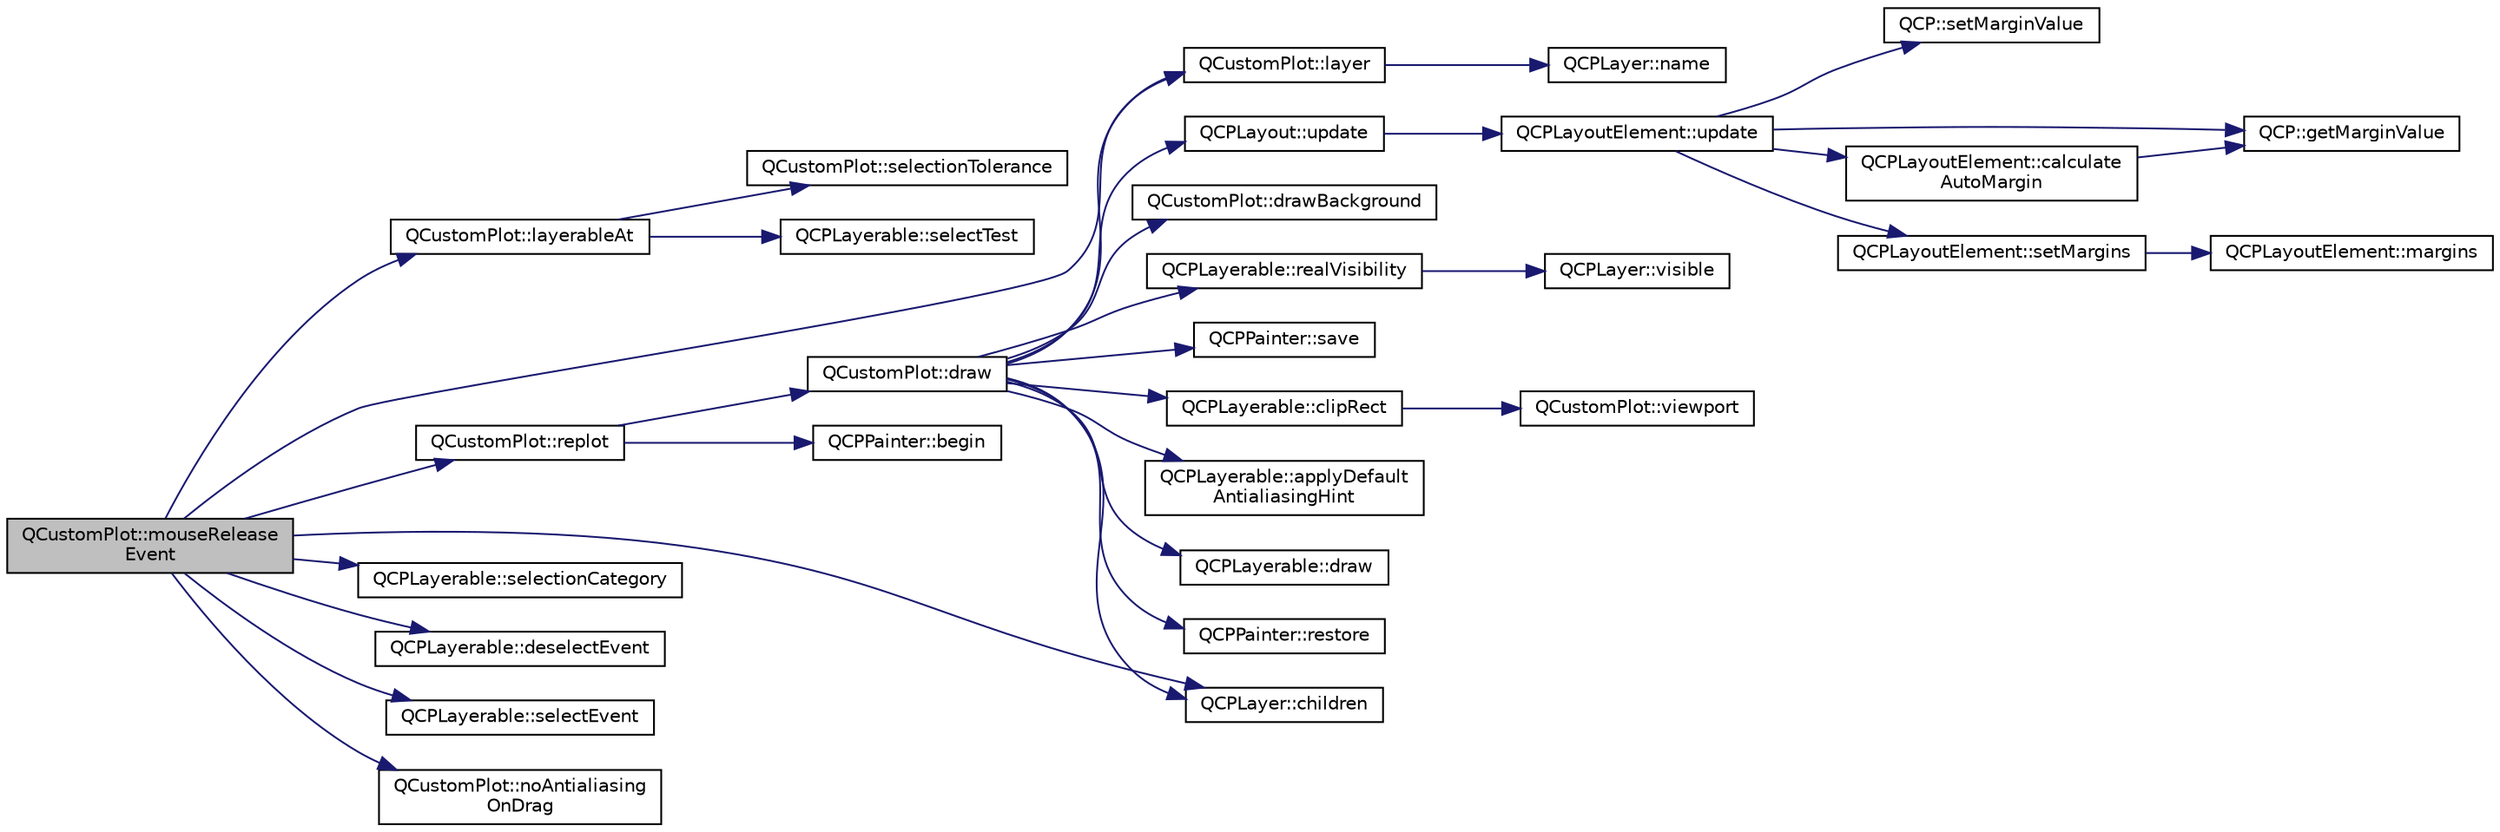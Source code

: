 digraph "QCustomPlot::mouseReleaseEvent"
{
  edge [fontname="Helvetica",fontsize="10",labelfontname="Helvetica",labelfontsize="10"];
  node [fontname="Helvetica",fontsize="10",shape=record];
  rankdir="LR";
  Node1 [label="QCustomPlot::mouseRelease\lEvent",height=0.2,width=0.4,color="black", fillcolor="grey75", style="filled", fontcolor="black"];
  Node1 -> Node2 [color="midnightblue",fontsize="10",style="solid",fontname="Helvetica"];
  Node2 [label="QCustomPlot::layerableAt",height=0.2,width=0.4,color="black", fillcolor="white", style="filled",URL="$class_q_custom_plot.html#a3fffd1d8364f657482ae985e0b5aa028"];
  Node2 -> Node3 [color="midnightblue",fontsize="10",style="solid",fontname="Helvetica"];
  Node3 [label="QCustomPlot::selectionTolerance",height=0.2,width=0.4,color="black", fillcolor="white", style="filled",URL="$class_q_custom_plot.html#a7b738074c75e80070ef6a10263c6cd69"];
  Node2 -> Node4 [color="midnightblue",fontsize="10",style="solid",fontname="Helvetica"];
  Node4 [label="QCPLayerable::selectTest",height=0.2,width=0.4,color="black", fillcolor="white", style="filled",URL="$class_q_c_p_layerable.html#a4001c4d0dfec55598efa4d531f2179a9"];
  Node1 -> Node5 [color="midnightblue",fontsize="10",style="solid",fontname="Helvetica"];
  Node5 [label="QCustomPlot::layer",height=0.2,width=0.4,color="black", fillcolor="white", style="filled",URL="$class_q_custom_plot.html#aac492da01782820454e9136a8db28182"];
  Node5 -> Node6 [color="midnightblue",fontsize="10",style="solid",fontname="Helvetica"];
  Node6 [label="QCPLayer::name",height=0.2,width=0.4,color="black", fillcolor="white", style="filled",URL="$class_q_c_p_layer.html#a96ebd1e436f3813938cb9cd4a59a60be"];
  Node1 -> Node7 [color="midnightblue",fontsize="10",style="solid",fontname="Helvetica"];
  Node7 [label="QCPLayer::children",height=0.2,width=0.4,color="black", fillcolor="white", style="filled",URL="$class_q_c_p_layer.html#a94c2f0100e48cefad2de8fe0fbb03c27"];
  Node1 -> Node8 [color="midnightblue",fontsize="10",style="solid",fontname="Helvetica"];
  Node8 [label="QCPLayerable::selectionCategory",height=0.2,width=0.4,color="black", fillcolor="white", style="filled",URL="$class_q_c_p_layerable.html#aa4035e586b7f317a06ba7e74e242a5ea"];
  Node1 -> Node9 [color="midnightblue",fontsize="10",style="solid",fontname="Helvetica"];
  Node9 [label="QCPLayerable::deselectEvent",height=0.2,width=0.4,color="black", fillcolor="white", style="filled",URL="$class_q_c_p_layerable.html#ae546370644a5551c76af739afc008bee"];
  Node1 -> Node10 [color="midnightblue",fontsize="10",style="solid",fontname="Helvetica"];
  Node10 [label="QCPLayerable::selectEvent",height=0.2,width=0.4,color="black", fillcolor="white", style="filled",URL="$class_q_c_p_layerable.html#a7498c2d0d081cf7cad0fb3bb93aa0e91"];
  Node1 -> Node11 [color="midnightblue",fontsize="10",style="solid",fontname="Helvetica"];
  Node11 [label="QCustomPlot::noAntialiasing\lOnDrag",height=0.2,width=0.4,color="black", fillcolor="white", style="filled",URL="$class_q_custom_plot.html#ae07f2895a34d13a97a10cae4d8e17a36"];
  Node1 -> Node12 [color="midnightblue",fontsize="10",style="solid",fontname="Helvetica"];
  Node12 [label="QCustomPlot::replot",height=0.2,width=0.4,color="black", fillcolor="white", style="filled",URL="$class_q_custom_plot.html#a606fd384b2a637ce2c24899bcbde77d6"];
  Node12 -> Node13 [color="midnightblue",fontsize="10",style="solid",fontname="Helvetica"];
  Node13 [label="QCPPainter::begin",height=0.2,width=0.4,color="black", fillcolor="white", style="filled",URL="$class_q_c_p_painter.html#a0a41146ccd619dceab6e25ec7b46b044"];
  Node12 -> Node14 [color="midnightblue",fontsize="10",style="solid",fontname="Helvetica"];
  Node14 [label="QCustomPlot::draw",height=0.2,width=0.4,color="black", fillcolor="white", style="filled",URL="$class_q_custom_plot.html#ad7a7d878bf050f101a43008e7d8fdb52"];
  Node14 -> Node15 [color="midnightblue",fontsize="10",style="solid",fontname="Helvetica"];
  Node15 [label="QCPLayout::update",height=0.2,width=0.4,color="black", fillcolor="white", style="filled",URL="$class_q_c_p_layout.html#a34ab477e820537ded7bade4399c482fd"];
  Node15 -> Node16 [color="midnightblue",fontsize="10",style="solid",fontname="Helvetica"];
  Node16 [label="QCPLayoutElement::update",height=0.2,width=0.4,color="black", fillcolor="white", style="filled",URL="$class_q_c_p_layout_element.html#a929c2ec62e0e0e1d8418eaa802e2af9b"];
  Node16 -> Node17 [color="midnightblue",fontsize="10",style="solid",fontname="Helvetica"];
  Node17 [label="QCP::setMarginValue",height=0.2,width=0.4,color="black", fillcolor="white", style="filled",URL="$namespace_q_c_p.html#afbf6e3084c108f2bb4372107945ee82f"];
  Node16 -> Node18 [color="midnightblue",fontsize="10",style="solid",fontname="Helvetica"];
  Node18 [label="QCPLayoutElement::calculate\lAutoMargin",height=0.2,width=0.4,color="black", fillcolor="white", style="filled",URL="$class_q_c_p_layout_element.html#a005c9f0fe84bc1591a2cf2c46fd477b4"];
  Node18 -> Node19 [color="midnightblue",fontsize="10",style="solid",fontname="Helvetica"];
  Node19 [label="QCP::getMarginValue",height=0.2,width=0.4,color="black", fillcolor="white", style="filled",URL="$namespace_q_c_p.html#a23a2679d3495c444acc26acc61e35b5b"];
  Node16 -> Node19 [color="midnightblue",fontsize="10",style="solid",fontname="Helvetica"];
  Node16 -> Node20 [color="midnightblue",fontsize="10",style="solid",fontname="Helvetica"];
  Node20 [label="QCPLayoutElement::setMargins",height=0.2,width=0.4,color="black", fillcolor="white", style="filled",URL="$class_q_c_p_layout_element.html#a8f450b1f3f992ad576fce2c63d8b79cf"];
  Node20 -> Node21 [color="midnightblue",fontsize="10",style="solid",fontname="Helvetica"];
  Node21 [label="QCPLayoutElement::margins",height=0.2,width=0.4,color="black", fillcolor="white", style="filled",URL="$class_q_c_p_layout_element.html#a85ff977dfcced84eef32d9f819ec9543"];
  Node14 -> Node22 [color="midnightblue",fontsize="10",style="solid",fontname="Helvetica"];
  Node22 [label="QCustomPlot::drawBackground",height=0.2,width=0.4,color="black", fillcolor="white", style="filled",URL="$class_q_custom_plot.html#a05dd52438cee4353b18c1e53a439008d"];
  Node14 -> Node5 [color="midnightblue",fontsize="10",style="solid",fontname="Helvetica"];
  Node14 -> Node7 [color="midnightblue",fontsize="10",style="solid",fontname="Helvetica"];
  Node14 -> Node23 [color="midnightblue",fontsize="10",style="solid",fontname="Helvetica"];
  Node23 [label="QCPLayerable::realVisibility",height=0.2,width=0.4,color="black", fillcolor="white", style="filled",URL="$class_q_c_p_layerable.html#a30809f7455e9794bca7b6c737622fa63"];
  Node23 -> Node24 [color="midnightblue",fontsize="10",style="solid",fontname="Helvetica"];
  Node24 [label="QCPLayer::visible",height=0.2,width=0.4,color="black", fillcolor="white", style="filled",URL="$class_q_c_p_layer.html#a9efca636e4dcad721999a6282f296016"];
  Node14 -> Node25 [color="midnightblue",fontsize="10",style="solid",fontname="Helvetica"];
  Node25 [label="QCPPainter::save",height=0.2,width=0.4,color="black", fillcolor="white", style="filled",URL="$class_q_c_p_painter.html#a8fd6821ee6fecbfa04444c9062912abd"];
  Node14 -> Node26 [color="midnightblue",fontsize="10",style="solid",fontname="Helvetica"];
  Node26 [label="QCPLayerable::clipRect",height=0.2,width=0.4,color="black", fillcolor="white", style="filled",URL="$class_q_c_p_layerable.html#a07a8f746640c3704b09910df297afcba"];
  Node26 -> Node27 [color="midnightblue",fontsize="10",style="solid",fontname="Helvetica"];
  Node27 [label="QCustomPlot::viewport",height=0.2,width=0.4,color="black", fillcolor="white", style="filled",URL="$class_q_custom_plot.html#a953ecdbc28018e7e84cb6213ad3d88c2"];
  Node14 -> Node28 [color="midnightblue",fontsize="10",style="solid",fontname="Helvetica"];
  Node28 [label="QCPLayerable::applyDefault\lAntialiasingHint",height=0.2,width=0.4,color="black", fillcolor="white", style="filled",URL="$class_q_c_p_layerable.html#afdf83ddc6a265cbf4c89fe99d3d93473"];
  Node14 -> Node29 [color="midnightblue",fontsize="10",style="solid",fontname="Helvetica"];
  Node29 [label="QCPLayerable::draw",height=0.2,width=0.4,color="black", fillcolor="white", style="filled",URL="$class_q_c_p_layerable.html#aecf2f7087482d4b6a78cb2770e5ed12d"];
  Node14 -> Node30 [color="midnightblue",fontsize="10",style="solid",fontname="Helvetica"];
  Node30 [label="QCPPainter::restore",height=0.2,width=0.4,color="black", fillcolor="white", style="filled",URL="$class_q_c_p_painter.html#a64908e6298d5bbd83457dc987cc3a022"];
}
